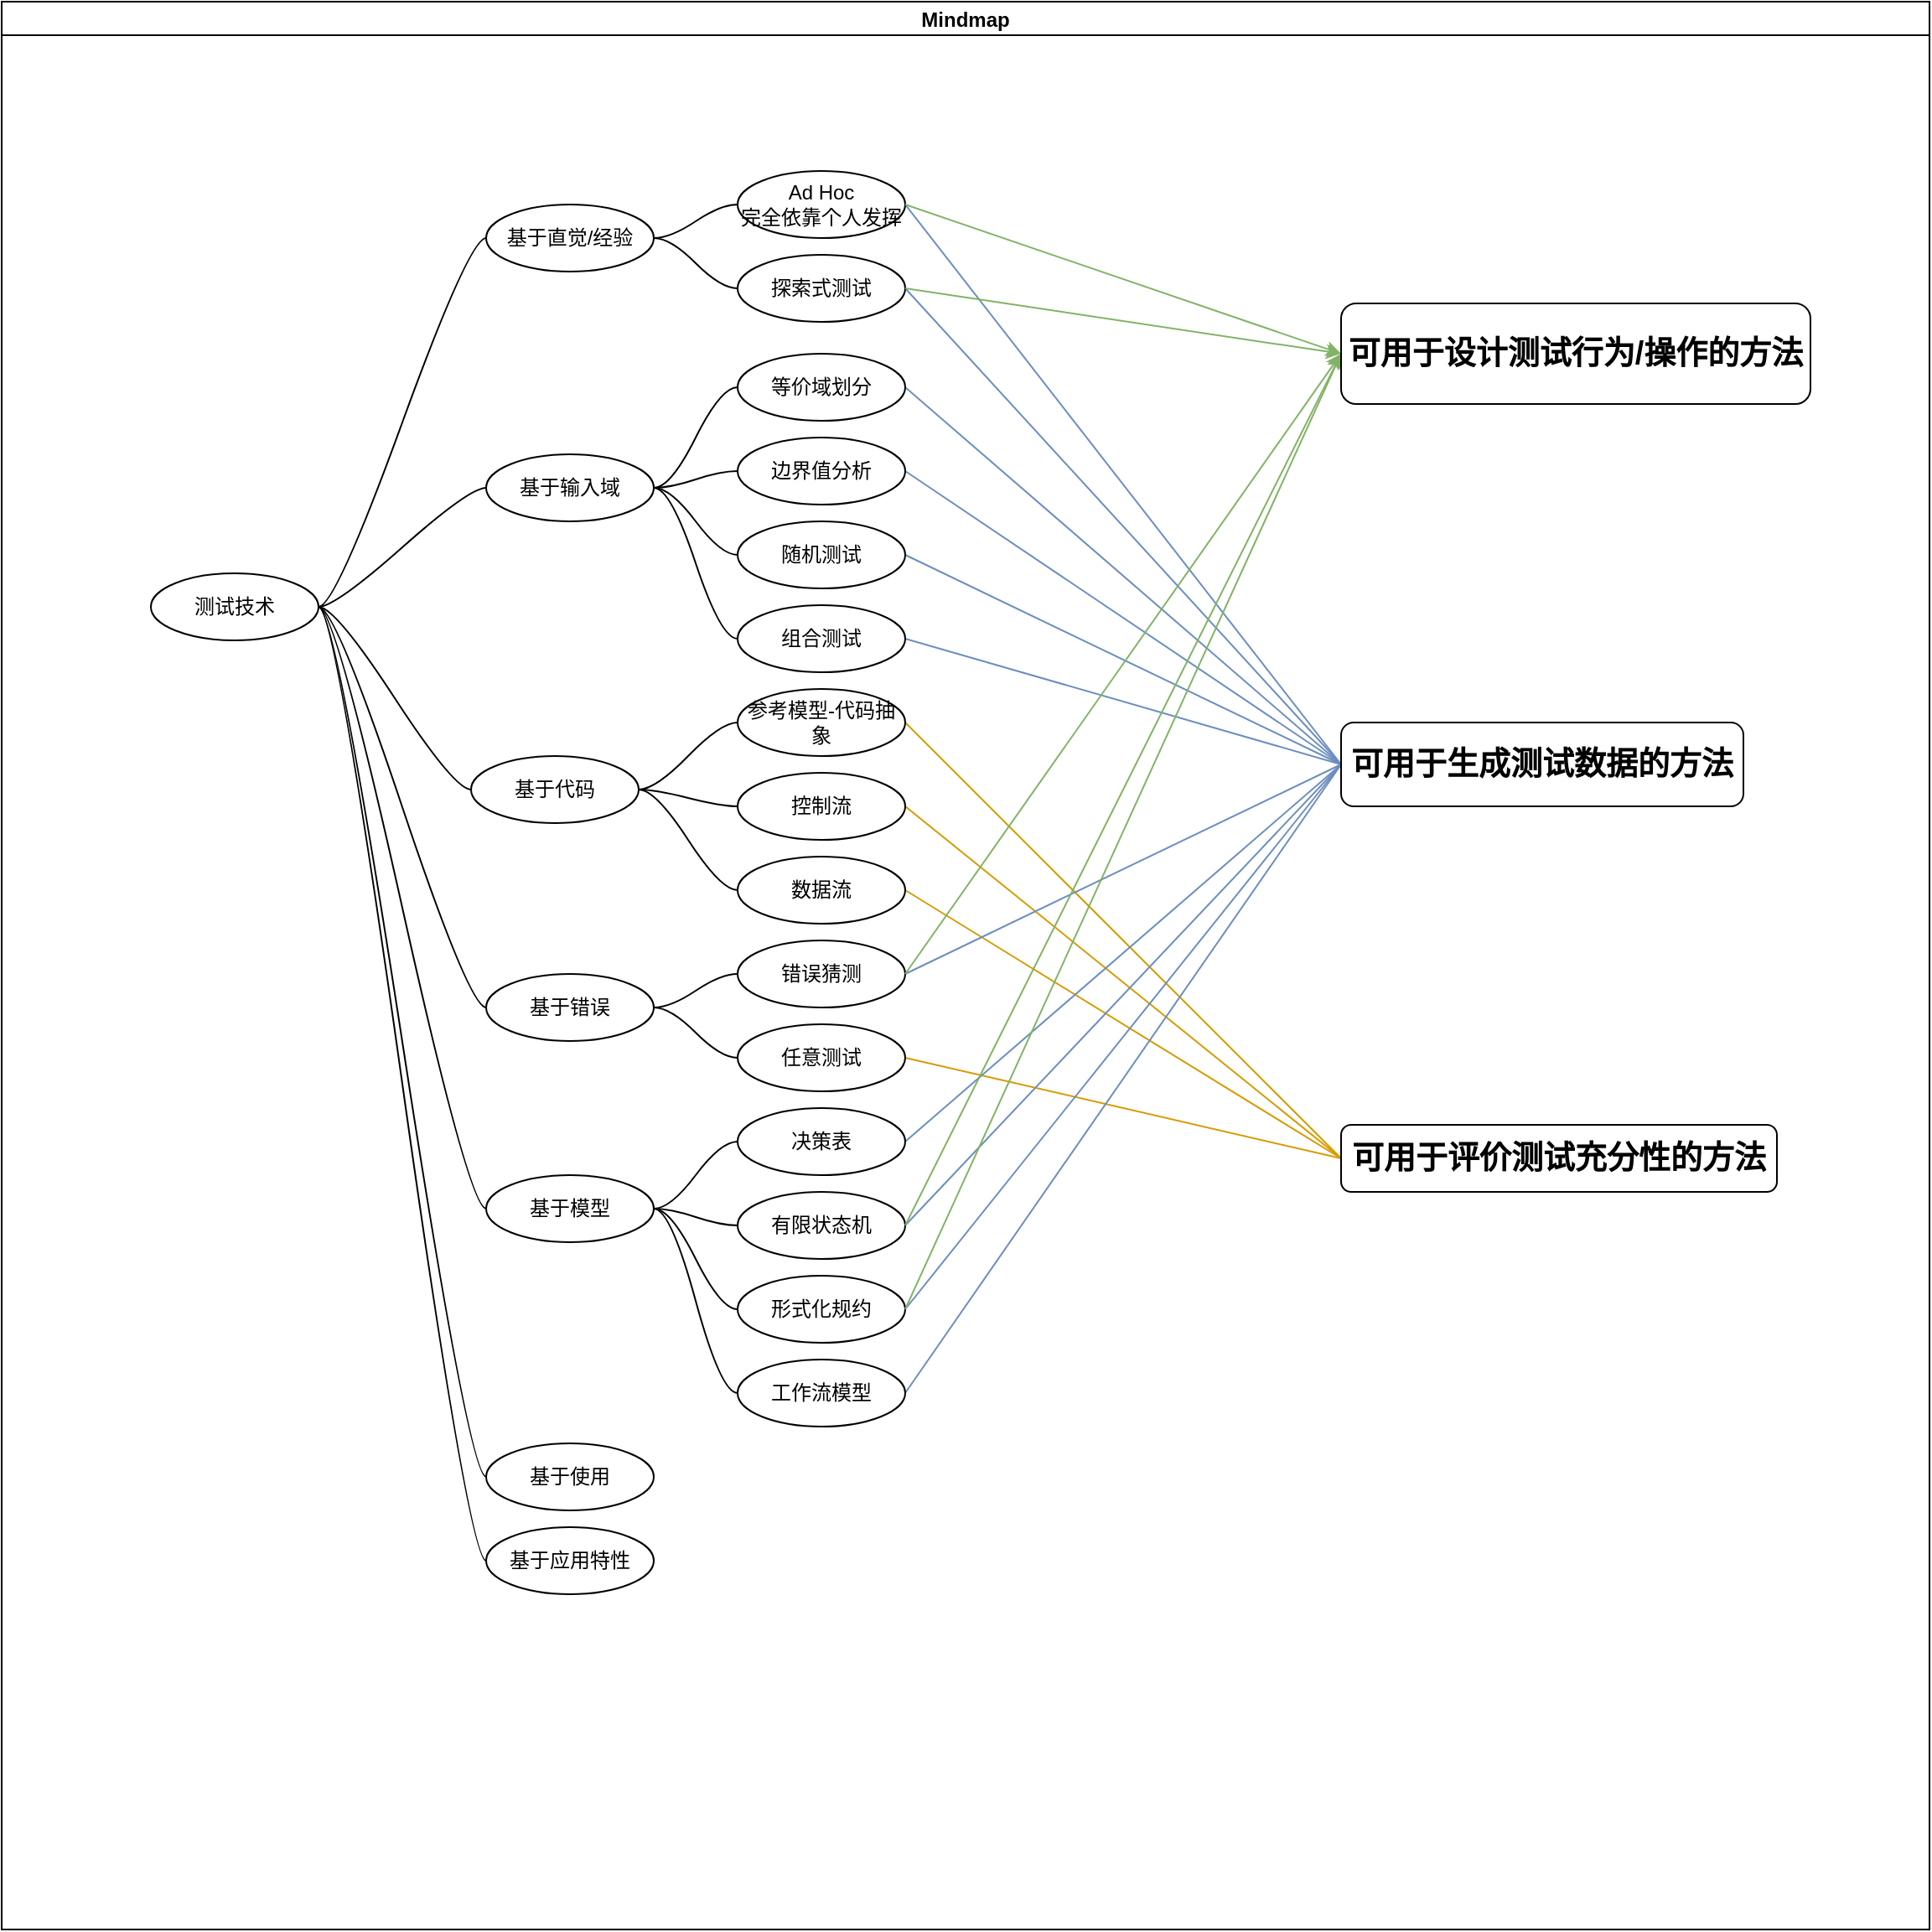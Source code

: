 <mxfile version="24.2.5" type="github">
  <diagram id="6a731a19-8d31-9384-78a2-239565b7b9f0" name="Page-1">
    <mxGraphModel dx="2603" dy="772" grid="1" gridSize="10" guides="1" tooltips="1" connect="1" arrows="1" fold="1" page="1" pageScale="1" pageWidth="1169" pageHeight="827" background="none" math="0" shadow="0">
      <root>
        <mxCell id="0" />
        <mxCell id="1" parent="0" />
        <mxCell id="wIFYtktn1aGhjq1MG3Bt-1784" value="Mindmap" style="swimlane;startSize=20;horizontal=1;containerType=tree;" vertex="1" parent="1">
          <mxGeometry x="-1159" y="30" width="1150" height="1150" as="geometry" />
        </mxCell>
        <mxCell id="wIFYtktn1aGhjq1MG3Bt-1789" value="测试技术" style="ellipse;whiteSpace=wrap;html=1;align=center;treeFolding=1;treeMoving=1;newEdgeStyle={&quot;edgeStyle&quot;:&quot;entityRelationEdgeStyle&quot;,&quot;startArrow&quot;:&quot;none&quot;,&quot;endArrow&quot;:&quot;none&quot;,&quot;segment&quot;:10,&quot;curved&quot;:1,&quot;sourcePerimeterSpacing&quot;:0,&quot;targetPerimeterSpacing&quot;:0};" vertex="1" parent="wIFYtktn1aGhjq1MG3Bt-1784">
          <mxGeometry x="89" y="341" width="100" height="40" as="geometry" />
        </mxCell>
        <mxCell id="wIFYtktn1aGhjq1MG3Bt-1794" value="" style="edgeStyle=entityRelationEdgeStyle;rounded=0;orthogonalLoop=1;jettySize=auto;html=1;startArrow=none;endArrow=none;segment=10;curved=1;sourcePerimeterSpacing=0;targetPerimeterSpacing=0;" edge="1" source="wIFYtktn1aGhjq1MG3Bt-1789" target="wIFYtktn1aGhjq1MG3Bt-1795" parent="wIFYtktn1aGhjq1MG3Bt-1784">
          <mxGeometry relative="1" as="geometry" />
        </mxCell>
        <mxCell id="wIFYtktn1aGhjq1MG3Bt-1795" value="基于直觉/经验" style="ellipse;whiteSpace=wrap;html=1;align=center;treeFolding=1;treeMoving=1;newEdgeStyle={&quot;edgeStyle&quot;:&quot;entityRelationEdgeStyle&quot;,&quot;startArrow&quot;:&quot;none&quot;,&quot;endArrow&quot;:&quot;none&quot;,&quot;segment&quot;:10,&quot;curved&quot;:1,&quot;sourcePerimeterSpacing&quot;:0,&quot;targetPerimeterSpacing&quot;:0};" vertex="1" parent="wIFYtktn1aGhjq1MG3Bt-1784">
          <mxGeometry x="289" y="121" width="100" height="40" as="geometry" />
        </mxCell>
        <mxCell id="wIFYtktn1aGhjq1MG3Bt-1796" value="" style="edgeStyle=entityRelationEdgeStyle;rounded=0;orthogonalLoop=1;jettySize=auto;html=1;startArrow=none;endArrow=none;segment=10;curved=1;sourcePerimeterSpacing=0;targetPerimeterSpacing=0;" edge="1" target="wIFYtktn1aGhjq1MG3Bt-1797" source="wIFYtktn1aGhjq1MG3Bt-1789" parent="wIFYtktn1aGhjq1MG3Bt-1784">
          <mxGeometry relative="1" as="geometry">
            <mxPoint x="-920" y="286" as="sourcePoint" />
          </mxGeometry>
        </mxCell>
        <mxCell id="wIFYtktn1aGhjq1MG3Bt-1797" value="基于输入域" style="ellipse;whiteSpace=wrap;html=1;align=center;treeFolding=1;treeMoving=1;newEdgeStyle={&quot;edgeStyle&quot;:&quot;entityRelationEdgeStyle&quot;,&quot;startArrow&quot;:&quot;none&quot;,&quot;endArrow&quot;:&quot;none&quot;,&quot;segment&quot;:10,&quot;curved&quot;:1,&quot;sourcePerimeterSpacing&quot;:0,&quot;targetPerimeterSpacing&quot;:0};" vertex="1" parent="wIFYtktn1aGhjq1MG3Bt-1784">
          <mxGeometry x="289" y="270" width="100" height="40" as="geometry" />
        </mxCell>
        <mxCell id="wIFYtktn1aGhjq1MG3Bt-1798" value="" style="edgeStyle=entityRelationEdgeStyle;rounded=0;orthogonalLoop=1;jettySize=auto;html=1;startArrow=none;endArrow=none;segment=10;curved=1;sourcePerimeterSpacing=0;targetPerimeterSpacing=0;" edge="1" target="wIFYtktn1aGhjq1MG3Bt-1799" source="wIFYtktn1aGhjq1MG3Bt-1789" parent="wIFYtktn1aGhjq1MG3Bt-1784">
          <mxGeometry relative="1" as="geometry">
            <mxPoint x="-920" y="286" as="sourcePoint" />
          </mxGeometry>
        </mxCell>
        <mxCell id="wIFYtktn1aGhjq1MG3Bt-1799" value="基于代码" style="ellipse;whiteSpace=wrap;html=1;align=center;treeFolding=1;treeMoving=1;newEdgeStyle={&quot;edgeStyle&quot;:&quot;entityRelationEdgeStyle&quot;,&quot;startArrow&quot;:&quot;none&quot;,&quot;endArrow&quot;:&quot;none&quot;,&quot;segment&quot;:10,&quot;curved&quot;:1,&quot;sourcePerimeterSpacing&quot;:0,&quot;targetPerimeterSpacing&quot;:0};" vertex="1" parent="wIFYtktn1aGhjq1MG3Bt-1784">
          <mxGeometry x="280" y="450" width="100" height="40" as="geometry" />
        </mxCell>
        <mxCell id="wIFYtktn1aGhjq1MG3Bt-1800" value="" style="edgeStyle=entityRelationEdgeStyle;rounded=0;orthogonalLoop=1;jettySize=auto;html=1;startArrow=none;endArrow=none;segment=10;curved=1;sourcePerimeterSpacing=0;targetPerimeterSpacing=0;" edge="1" target="wIFYtktn1aGhjq1MG3Bt-1801" source="wIFYtktn1aGhjq1MG3Bt-1789" parent="wIFYtktn1aGhjq1MG3Bt-1784">
          <mxGeometry relative="1" as="geometry">
            <mxPoint x="-920" y="286" as="sourcePoint" />
          </mxGeometry>
        </mxCell>
        <mxCell id="wIFYtktn1aGhjq1MG3Bt-1801" value="基于错误" style="ellipse;whiteSpace=wrap;html=1;align=center;treeFolding=1;treeMoving=1;newEdgeStyle={&quot;edgeStyle&quot;:&quot;entityRelationEdgeStyle&quot;,&quot;startArrow&quot;:&quot;none&quot;,&quot;endArrow&quot;:&quot;none&quot;,&quot;segment&quot;:10,&quot;curved&quot;:1,&quot;sourcePerimeterSpacing&quot;:0,&quot;targetPerimeterSpacing&quot;:0};" vertex="1" parent="wIFYtktn1aGhjq1MG3Bt-1784">
          <mxGeometry x="289" y="580" width="100" height="40" as="geometry" />
        </mxCell>
        <mxCell id="wIFYtktn1aGhjq1MG3Bt-1802" value="" style="edgeStyle=entityRelationEdgeStyle;rounded=0;orthogonalLoop=1;jettySize=auto;html=1;startArrow=none;endArrow=none;segment=10;curved=1;sourcePerimeterSpacing=0;targetPerimeterSpacing=0;" edge="1" target="wIFYtktn1aGhjq1MG3Bt-1803" source="wIFYtktn1aGhjq1MG3Bt-1789" parent="wIFYtktn1aGhjq1MG3Bt-1784">
          <mxGeometry relative="1" as="geometry">
            <mxPoint x="-920" y="286" as="sourcePoint" />
          </mxGeometry>
        </mxCell>
        <mxCell id="wIFYtktn1aGhjq1MG3Bt-1803" value="基于模型" style="ellipse;whiteSpace=wrap;html=1;align=center;treeFolding=1;treeMoving=1;newEdgeStyle={&quot;edgeStyle&quot;:&quot;entityRelationEdgeStyle&quot;,&quot;startArrow&quot;:&quot;none&quot;,&quot;endArrow&quot;:&quot;none&quot;,&quot;segment&quot;:10,&quot;curved&quot;:1,&quot;sourcePerimeterSpacing&quot;:0,&quot;targetPerimeterSpacing&quot;:0};" vertex="1" parent="wIFYtktn1aGhjq1MG3Bt-1784">
          <mxGeometry x="289" y="700" width="100" height="40" as="geometry" />
        </mxCell>
        <mxCell id="wIFYtktn1aGhjq1MG3Bt-1804" value="" style="edgeStyle=entityRelationEdgeStyle;rounded=0;orthogonalLoop=1;jettySize=auto;html=1;startArrow=none;endArrow=none;segment=10;curved=1;sourcePerimeterSpacing=0;targetPerimeterSpacing=0;" edge="1" target="wIFYtktn1aGhjq1MG3Bt-1805" source="wIFYtktn1aGhjq1MG3Bt-1789" parent="wIFYtktn1aGhjq1MG3Bt-1784">
          <mxGeometry relative="1" as="geometry">
            <mxPoint x="-920" y="286" as="sourcePoint" />
          </mxGeometry>
        </mxCell>
        <mxCell id="wIFYtktn1aGhjq1MG3Bt-1805" value="基于使用" style="ellipse;whiteSpace=wrap;html=1;align=center;treeFolding=1;treeMoving=1;newEdgeStyle={&quot;edgeStyle&quot;:&quot;entityRelationEdgeStyle&quot;,&quot;startArrow&quot;:&quot;none&quot;,&quot;endArrow&quot;:&quot;none&quot;,&quot;segment&quot;:10,&quot;curved&quot;:1,&quot;sourcePerimeterSpacing&quot;:0,&quot;targetPerimeterSpacing&quot;:0};" vertex="1" parent="wIFYtktn1aGhjq1MG3Bt-1784">
          <mxGeometry x="289" y="860" width="100" height="40" as="geometry" />
        </mxCell>
        <mxCell id="wIFYtktn1aGhjq1MG3Bt-1806" value="" style="edgeStyle=entityRelationEdgeStyle;rounded=0;orthogonalLoop=1;jettySize=auto;html=1;startArrow=none;endArrow=none;segment=10;curved=1;sourcePerimeterSpacing=0;targetPerimeterSpacing=0;" edge="1" target="wIFYtktn1aGhjq1MG3Bt-1807" source="wIFYtktn1aGhjq1MG3Bt-1789" parent="wIFYtktn1aGhjq1MG3Bt-1784">
          <mxGeometry relative="1" as="geometry">
            <mxPoint x="-920" y="286" as="sourcePoint" />
          </mxGeometry>
        </mxCell>
        <mxCell id="wIFYtktn1aGhjq1MG3Bt-1807" value="基于应用特性" style="ellipse;whiteSpace=wrap;html=1;align=center;treeFolding=1;treeMoving=1;newEdgeStyle={&quot;edgeStyle&quot;:&quot;entityRelationEdgeStyle&quot;,&quot;startArrow&quot;:&quot;none&quot;,&quot;endArrow&quot;:&quot;none&quot;,&quot;segment&quot;:10,&quot;curved&quot;:1,&quot;sourcePerimeterSpacing&quot;:0,&quot;targetPerimeterSpacing&quot;:0};" vertex="1" parent="wIFYtktn1aGhjq1MG3Bt-1784">
          <mxGeometry x="289" y="910" width="100" height="40" as="geometry" />
        </mxCell>
        <mxCell id="wIFYtktn1aGhjq1MG3Bt-1810" value="" style="edgeStyle=entityRelationEdgeStyle;rounded=0;orthogonalLoop=1;jettySize=auto;html=1;startArrow=none;endArrow=none;segment=10;curved=1;sourcePerimeterSpacing=0;targetPerimeterSpacing=0;" edge="1" target="wIFYtktn1aGhjq1MG3Bt-1811" source="wIFYtktn1aGhjq1MG3Bt-1795" parent="wIFYtktn1aGhjq1MG3Bt-1784">
          <mxGeometry relative="1" as="geometry">
            <mxPoint x="-970" y="380" as="sourcePoint" />
          </mxGeometry>
        </mxCell>
        <mxCell id="wIFYtktn1aGhjq1MG3Bt-1854" style="rounded=0;orthogonalLoop=1;jettySize=auto;html=1;startArrow=none;endArrow=none;segment=10;sourcePerimeterSpacing=0;targetPerimeterSpacing=0;exitX=1;exitY=0.5;exitDx=0;exitDy=0;entryX=0;entryY=0.5;entryDx=0;entryDy=0;fillColor=#dae8fc;strokeColor=#6c8ebf;" edge="1" parent="wIFYtktn1aGhjq1MG3Bt-1784" source="wIFYtktn1aGhjq1MG3Bt-1811" target="wIFYtktn1aGhjq1MG3Bt-1852">
          <mxGeometry relative="1" as="geometry" />
        </mxCell>
        <mxCell id="wIFYtktn1aGhjq1MG3Bt-1811" value="Ad Hoc&lt;div&gt;完全依靠个人发挥&lt;/div&gt;" style="ellipse;whiteSpace=wrap;html=1;align=center;treeFolding=1;treeMoving=1;newEdgeStyle={&quot;edgeStyle&quot;:&quot;entityRelationEdgeStyle&quot;,&quot;startArrow&quot;:&quot;none&quot;,&quot;endArrow&quot;:&quot;none&quot;,&quot;segment&quot;:10,&quot;curved&quot;:1,&quot;sourcePerimeterSpacing&quot;:0,&quot;targetPerimeterSpacing&quot;:0};" vertex="1" parent="wIFYtktn1aGhjq1MG3Bt-1784">
          <mxGeometry x="439" y="101" width="100" height="40" as="geometry" />
        </mxCell>
        <mxCell id="wIFYtktn1aGhjq1MG3Bt-1812" value="" style="edgeStyle=entityRelationEdgeStyle;rounded=0;orthogonalLoop=1;jettySize=auto;html=1;startArrow=none;endArrow=none;segment=10;curved=1;sourcePerimeterSpacing=0;targetPerimeterSpacing=0;" edge="1" target="wIFYtktn1aGhjq1MG3Bt-1813" source="wIFYtktn1aGhjq1MG3Bt-1795" parent="wIFYtktn1aGhjq1MG3Bt-1784">
          <mxGeometry relative="1" as="geometry">
            <mxPoint x="-779" y="249" as="sourcePoint" />
          </mxGeometry>
        </mxCell>
        <mxCell id="wIFYtktn1aGhjq1MG3Bt-1855" style="rounded=0;orthogonalLoop=1;jettySize=auto;html=1;startArrow=none;endArrow=none;segment=10;sourcePerimeterSpacing=0;targetPerimeterSpacing=0;exitX=1;exitY=0.5;exitDx=0;exitDy=0;entryX=0;entryY=0.5;entryDx=0;entryDy=0;fillColor=#dae8fc;strokeColor=#6c8ebf;" edge="1" parent="wIFYtktn1aGhjq1MG3Bt-1784" source="wIFYtktn1aGhjq1MG3Bt-1813" target="wIFYtktn1aGhjq1MG3Bt-1852">
          <mxGeometry relative="1" as="geometry" />
        </mxCell>
        <mxCell id="wIFYtktn1aGhjq1MG3Bt-1813" value="探索式测试" style="ellipse;whiteSpace=wrap;html=1;align=center;treeFolding=1;treeMoving=1;newEdgeStyle={&quot;edgeStyle&quot;:&quot;entityRelationEdgeStyle&quot;,&quot;startArrow&quot;:&quot;none&quot;,&quot;endArrow&quot;:&quot;none&quot;,&quot;segment&quot;:10,&quot;curved&quot;:1,&quot;sourcePerimeterSpacing&quot;:0,&quot;targetPerimeterSpacing&quot;:0};" vertex="1" parent="wIFYtktn1aGhjq1MG3Bt-1784">
          <mxGeometry x="439" y="151" width="100" height="40" as="geometry" />
        </mxCell>
        <mxCell id="wIFYtktn1aGhjq1MG3Bt-1814" value="" style="edgeStyle=entityRelationEdgeStyle;rounded=0;orthogonalLoop=1;jettySize=auto;html=1;startArrow=none;endArrow=none;segment=10;curved=1;sourcePerimeterSpacing=0;targetPerimeterSpacing=0;" edge="1" target="wIFYtktn1aGhjq1MG3Bt-1815" source="wIFYtktn1aGhjq1MG3Bt-1797" parent="wIFYtktn1aGhjq1MG3Bt-1784">
          <mxGeometry relative="1" as="geometry">
            <mxPoint x="-970" y="341" as="sourcePoint" />
          </mxGeometry>
        </mxCell>
        <mxCell id="wIFYtktn1aGhjq1MG3Bt-1856" style="rounded=0;orthogonalLoop=1;jettySize=auto;html=1;startArrow=none;endArrow=none;segment=10;sourcePerimeterSpacing=0;targetPerimeterSpacing=0;exitX=1;exitY=0.5;exitDx=0;exitDy=0;entryX=0;entryY=0.5;entryDx=0;entryDy=0;fillColor=#dae8fc;strokeColor=#6c8ebf;" edge="1" parent="wIFYtktn1aGhjq1MG3Bt-1784" source="wIFYtktn1aGhjq1MG3Bt-1815" target="wIFYtktn1aGhjq1MG3Bt-1852">
          <mxGeometry relative="1" as="geometry" />
        </mxCell>
        <mxCell id="wIFYtktn1aGhjq1MG3Bt-1815" value="等价域划分" style="ellipse;whiteSpace=wrap;html=1;align=center;treeFolding=1;treeMoving=1;newEdgeStyle={&quot;edgeStyle&quot;:&quot;entityRelationEdgeStyle&quot;,&quot;startArrow&quot;:&quot;none&quot;,&quot;endArrow&quot;:&quot;none&quot;,&quot;segment&quot;:10,&quot;curved&quot;:1,&quot;sourcePerimeterSpacing&quot;:0,&quot;targetPerimeterSpacing&quot;:0};" vertex="1" parent="wIFYtktn1aGhjq1MG3Bt-1784">
          <mxGeometry x="439" y="210" width="100" height="40" as="geometry" />
        </mxCell>
        <mxCell id="wIFYtktn1aGhjq1MG3Bt-1816" value="" style="edgeStyle=entityRelationEdgeStyle;rounded=0;orthogonalLoop=1;jettySize=auto;html=1;startArrow=none;endArrow=none;segment=10;curved=1;sourcePerimeterSpacing=0;targetPerimeterSpacing=0;" edge="1" target="wIFYtktn1aGhjq1MG3Bt-1817" source="wIFYtktn1aGhjq1MG3Bt-1797" parent="wIFYtktn1aGhjq1MG3Bt-1784">
          <mxGeometry relative="1" as="geometry">
            <mxPoint x="-770" y="220" as="sourcePoint" />
          </mxGeometry>
        </mxCell>
        <mxCell id="wIFYtktn1aGhjq1MG3Bt-1857" style="rounded=0;orthogonalLoop=1;jettySize=auto;html=1;startArrow=none;endArrow=none;segment=10;sourcePerimeterSpacing=0;targetPerimeterSpacing=0;exitX=1;exitY=0.5;exitDx=0;exitDy=0;entryX=0;entryY=0.5;entryDx=0;entryDy=0;fillColor=#dae8fc;strokeColor=#6c8ebf;" edge="1" parent="wIFYtktn1aGhjq1MG3Bt-1784" source="wIFYtktn1aGhjq1MG3Bt-1817" target="wIFYtktn1aGhjq1MG3Bt-1852">
          <mxGeometry relative="1" as="geometry" />
        </mxCell>
        <mxCell id="wIFYtktn1aGhjq1MG3Bt-1817" value="边界值分析" style="ellipse;whiteSpace=wrap;html=1;align=center;treeFolding=1;treeMoving=1;newEdgeStyle={&quot;edgeStyle&quot;:&quot;entityRelationEdgeStyle&quot;,&quot;startArrow&quot;:&quot;none&quot;,&quot;endArrow&quot;:&quot;none&quot;,&quot;segment&quot;:10,&quot;curved&quot;:1,&quot;sourcePerimeterSpacing&quot;:0,&quot;targetPerimeterSpacing&quot;:0};" vertex="1" parent="wIFYtktn1aGhjq1MG3Bt-1784">
          <mxGeometry x="439" y="260" width="100" height="40" as="geometry" />
        </mxCell>
        <mxCell id="wIFYtktn1aGhjq1MG3Bt-1818" value="" style="edgeStyle=entityRelationEdgeStyle;rounded=0;orthogonalLoop=1;jettySize=auto;html=1;startArrow=none;endArrow=none;segment=10;curved=1;sourcePerimeterSpacing=0;targetPerimeterSpacing=0;" edge="1" target="wIFYtktn1aGhjq1MG3Bt-1819" source="wIFYtktn1aGhjq1MG3Bt-1797" parent="wIFYtktn1aGhjq1MG3Bt-1784">
          <mxGeometry relative="1" as="geometry">
            <mxPoint x="-770" y="220" as="sourcePoint" />
          </mxGeometry>
        </mxCell>
        <mxCell id="wIFYtktn1aGhjq1MG3Bt-1859" style="rounded=0;orthogonalLoop=1;jettySize=auto;html=1;startArrow=none;endArrow=none;segment=10;sourcePerimeterSpacing=0;targetPerimeterSpacing=0;exitX=1;exitY=0.5;exitDx=0;exitDy=0;entryX=0;entryY=0.5;entryDx=0;entryDy=0;fillColor=#dae8fc;strokeColor=#6c8ebf;" edge="1" parent="wIFYtktn1aGhjq1MG3Bt-1784" source="wIFYtktn1aGhjq1MG3Bt-1819" target="wIFYtktn1aGhjq1MG3Bt-1852">
          <mxGeometry relative="1" as="geometry" />
        </mxCell>
        <mxCell id="wIFYtktn1aGhjq1MG3Bt-1819" value="组合测试" style="ellipse;whiteSpace=wrap;html=1;align=center;treeFolding=1;treeMoving=1;newEdgeStyle={&quot;edgeStyle&quot;:&quot;entityRelationEdgeStyle&quot;,&quot;startArrow&quot;:&quot;none&quot;,&quot;endArrow&quot;:&quot;none&quot;,&quot;segment&quot;:10,&quot;curved&quot;:1,&quot;sourcePerimeterSpacing&quot;:0,&quot;targetPerimeterSpacing&quot;:0};" vertex="1" parent="wIFYtktn1aGhjq1MG3Bt-1784">
          <mxGeometry x="439" y="360" width="100" height="40" as="geometry" />
        </mxCell>
        <mxCell id="wIFYtktn1aGhjq1MG3Bt-1820" value="" style="edgeStyle=entityRelationEdgeStyle;rounded=0;orthogonalLoop=1;jettySize=auto;html=1;startArrow=none;endArrow=none;segment=10;curved=1;sourcePerimeterSpacing=0;targetPerimeterSpacing=0;" edge="1" target="wIFYtktn1aGhjq1MG3Bt-1821" source="wIFYtktn1aGhjq1MG3Bt-1797" parent="wIFYtktn1aGhjq1MG3Bt-1784">
          <mxGeometry relative="1" as="geometry">
            <mxPoint x="-770" y="220" as="sourcePoint" />
          </mxGeometry>
        </mxCell>
        <mxCell id="wIFYtktn1aGhjq1MG3Bt-1858" style="rounded=0;orthogonalLoop=1;jettySize=auto;html=1;startArrow=none;endArrow=none;segment=10;sourcePerimeterSpacing=0;targetPerimeterSpacing=0;exitX=1;exitY=0.5;exitDx=0;exitDy=0;entryX=0;entryY=0.5;entryDx=0;entryDy=0;fillColor=#dae8fc;strokeColor=#6c8ebf;" edge="1" parent="wIFYtktn1aGhjq1MG3Bt-1784" source="wIFYtktn1aGhjq1MG3Bt-1821" target="wIFYtktn1aGhjq1MG3Bt-1852">
          <mxGeometry relative="1" as="geometry">
            <mxPoint x="799" y="360" as="targetPoint" />
          </mxGeometry>
        </mxCell>
        <mxCell id="wIFYtktn1aGhjq1MG3Bt-1821" value="随机测试" style="ellipse;whiteSpace=wrap;html=1;align=center;treeFolding=1;treeMoving=1;newEdgeStyle={&quot;edgeStyle&quot;:&quot;entityRelationEdgeStyle&quot;,&quot;startArrow&quot;:&quot;none&quot;,&quot;endArrow&quot;:&quot;none&quot;,&quot;segment&quot;:10,&quot;curved&quot;:1,&quot;sourcePerimeterSpacing&quot;:0,&quot;targetPerimeterSpacing&quot;:0};" vertex="1" parent="wIFYtktn1aGhjq1MG3Bt-1784">
          <mxGeometry x="439" y="310" width="100" height="40" as="geometry" />
        </mxCell>
        <mxCell id="wIFYtktn1aGhjq1MG3Bt-1823" value="" style="edgeStyle=entityRelationEdgeStyle;rounded=0;orthogonalLoop=1;jettySize=auto;html=1;startArrow=none;endArrow=none;segment=10;curved=1;sourcePerimeterSpacing=0;targetPerimeterSpacing=0;" edge="1" target="wIFYtktn1aGhjq1MG3Bt-1824" source="wIFYtktn1aGhjq1MG3Bt-1799" parent="wIFYtktn1aGhjq1MG3Bt-1784">
          <mxGeometry relative="1" as="geometry">
            <mxPoint x="-970" y="331" as="sourcePoint" />
          </mxGeometry>
        </mxCell>
        <mxCell id="wIFYtktn1aGhjq1MG3Bt-1866" style="rounded=0;orthogonalLoop=1;jettySize=auto;html=1;startArrow=none;endArrow=none;segment=10;sourcePerimeterSpacing=0;targetPerimeterSpacing=0;exitX=1;exitY=0.5;exitDx=0;exitDy=0;entryX=0;entryY=0.5;entryDx=0;entryDy=0;fillColor=#ffe6cc;strokeColor=#d79b00;" edge="1" parent="wIFYtktn1aGhjq1MG3Bt-1784" source="wIFYtktn1aGhjq1MG3Bt-1824" target="wIFYtktn1aGhjq1MG3Bt-1865">
          <mxGeometry relative="1" as="geometry" />
        </mxCell>
        <mxCell id="wIFYtktn1aGhjq1MG3Bt-1824" value="参考模型-代码抽象" style="ellipse;whiteSpace=wrap;html=1;align=center;treeFolding=1;treeMoving=1;newEdgeStyle={&quot;edgeStyle&quot;:&quot;entityRelationEdgeStyle&quot;,&quot;startArrow&quot;:&quot;none&quot;,&quot;endArrow&quot;:&quot;none&quot;,&quot;segment&quot;:10,&quot;curved&quot;:1,&quot;sourcePerimeterSpacing&quot;:0,&quot;targetPerimeterSpacing&quot;:0};" vertex="1" parent="wIFYtktn1aGhjq1MG3Bt-1784">
          <mxGeometry x="439" y="410" width="100" height="40" as="geometry" />
        </mxCell>
        <mxCell id="wIFYtktn1aGhjq1MG3Bt-1825" value="" style="edgeStyle=entityRelationEdgeStyle;rounded=0;orthogonalLoop=1;jettySize=auto;html=1;startArrow=none;endArrow=none;segment=10;curved=1;sourcePerimeterSpacing=0;targetPerimeterSpacing=0;" edge="1" target="wIFYtktn1aGhjq1MG3Bt-1826" source="wIFYtktn1aGhjq1MG3Bt-1799" parent="wIFYtktn1aGhjq1MG3Bt-1784">
          <mxGeometry relative="1" as="geometry">
            <mxPoint x="-779" y="450" as="sourcePoint" />
          </mxGeometry>
        </mxCell>
        <mxCell id="wIFYtktn1aGhjq1MG3Bt-1867" style="rounded=0;orthogonalLoop=1;jettySize=auto;html=1;startArrow=none;endArrow=none;segment=10;sourcePerimeterSpacing=0;targetPerimeterSpacing=0;exitX=1;exitY=0.5;exitDx=0;exitDy=0;fillColor=#ffe6cc;strokeColor=#d79b00;" edge="1" parent="wIFYtktn1aGhjq1MG3Bt-1784" source="wIFYtktn1aGhjq1MG3Bt-1826">
          <mxGeometry relative="1" as="geometry">
            <mxPoint x="799" y="690" as="targetPoint" />
          </mxGeometry>
        </mxCell>
        <mxCell id="wIFYtktn1aGhjq1MG3Bt-1826" value="控制流" style="ellipse;whiteSpace=wrap;html=1;align=center;treeFolding=1;treeMoving=1;newEdgeStyle={&quot;edgeStyle&quot;:&quot;entityRelationEdgeStyle&quot;,&quot;startArrow&quot;:&quot;none&quot;,&quot;endArrow&quot;:&quot;none&quot;,&quot;segment&quot;:10,&quot;curved&quot;:1,&quot;sourcePerimeterSpacing&quot;:0,&quot;targetPerimeterSpacing&quot;:0};" vertex="1" parent="wIFYtktn1aGhjq1MG3Bt-1784">
          <mxGeometry x="439" y="460" width="100" height="40" as="geometry" />
        </mxCell>
        <mxCell id="wIFYtktn1aGhjq1MG3Bt-1827" value="" style="edgeStyle=entityRelationEdgeStyle;rounded=0;orthogonalLoop=1;jettySize=auto;html=1;startArrow=none;endArrow=none;segment=10;curved=1;sourcePerimeterSpacing=0;targetPerimeterSpacing=0;" edge="1" target="wIFYtktn1aGhjq1MG3Bt-1828" source="wIFYtktn1aGhjq1MG3Bt-1799" parent="wIFYtktn1aGhjq1MG3Bt-1784">
          <mxGeometry relative="1" as="geometry">
            <mxPoint x="-779" y="450" as="sourcePoint" />
          </mxGeometry>
        </mxCell>
        <mxCell id="wIFYtktn1aGhjq1MG3Bt-1868" style="rounded=0;orthogonalLoop=1;jettySize=auto;html=1;startArrow=none;endArrow=none;segment=10;sourcePerimeterSpacing=0;targetPerimeterSpacing=0;exitX=1;exitY=0.5;exitDx=0;exitDy=0;fillColor=#ffe6cc;strokeColor=#d79b00;" edge="1" parent="wIFYtktn1aGhjq1MG3Bt-1784" source="wIFYtktn1aGhjq1MG3Bt-1828">
          <mxGeometry relative="1" as="geometry">
            <mxPoint x="799" y="690" as="targetPoint" />
          </mxGeometry>
        </mxCell>
        <mxCell id="wIFYtktn1aGhjq1MG3Bt-1828" value="数据流" style="ellipse;whiteSpace=wrap;html=1;align=center;treeFolding=1;treeMoving=1;newEdgeStyle={&quot;edgeStyle&quot;:&quot;entityRelationEdgeStyle&quot;,&quot;startArrow&quot;:&quot;none&quot;,&quot;endArrow&quot;:&quot;none&quot;,&quot;segment&quot;:10,&quot;curved&quot;:1,&quot;sourcePerimeterSpacing&quot;:0,&quot;targetPerimeterSpacing&quot;:0};" vertex="1" parent="wIFYtktn1aGhjq1MG3Bt-1784">
          <mxGeometry x="439" y="510" width="100" height="40" as="geometry" />
        </mxCell>
        <mxCell id="wIFYtktn1aGhjq1MG3Bt-1829" value="" style="edgeStyle=entityRelationEdgeStyle;rounded=0;orthogonalLoop=1;jettySize=auto;html=1;startArrow=none;endArrow=none;segment=10;curved=1;sourcePerimeterSpacing=0;targetPerimeterSpacing=0;" edge="1" target="wIFYtktn1aGhjq1MG3Bt-1830" source="wIFYtktn1aGhjq1MG3Bt-1801" parent="wIFYtktn1aGhjq1MG3Bt-1784">
          <mxGeometry relative="1" as="geometry">
            <mxPoint x="-970" y="341" as="sourcePoint" />
          </mxGeometry>
        </mxCell>
        <mxCell id="wIFYtktn1aGhjq1MG3Bt-1860" style="rounded=0;orthogonalLoop=1;jettySize=auto;html=1;startArrow=none;endArrow=none;segment=10;sourcePerimeterSpacing=0;targetPerimeterSpacing=0;exitX=1;exitY=0.5;exitDx=0;exitDy=0;entryX=0;entryY=0.5;entryDx=0;entryDy=0;fillColor=#dae8fc;strokeColor=#6c8ebf;" edge="1" parent="wIFYtktn1aGhjq1MG3Bt-1784" source="wIFYtktn1aGhjq1MG3Bt-1830" target="wIFYtktn1aGhjq1MG3Bt-1852">
          <mxGeometry relative="1" as="geometry">
            <mxPoint x="799" y="360" as="targetPoint" />
          </mxGeometry>
        </mxCell>
        <mxCell id="wIFYtktn1aGhjq1MG3Bt-1830" value="错误猜测" style="ellipse;whiteSpace=wrap;html=1;align=center;treeFolding=1;treeMoving=1;newEdgeStyle={&quot;edgeStyle&quot;:&quot;entityRelationEdgeStyle&quot;,&quot;startArrow&quot;:&quot;none&quot;,&quot;endArrow&quot;:&quot;none&quot;,&quot;segment&quot;:10,&quot;curved&quot;:1,&quot;sourcePerimeterSpacing&quot;:0,&quot;targetPerimeterSpacing&quot;:0};" vertex="1" parent="wIFYtktn1aGhjq1MG3Bt-1784">
          <mxGeometry x="439" y="560" width="100" height="40" as="geometry" />
        </mxCell>
        <mxCell id="wIFYtktn1aGhjq1MG3Bt-1831" value="" style="edgeStyle=entityRelationEdgeStyle;rounded=0;orthogonalLoop=1;jettySize=auto;html=1;startArrow=none;endArrow=none;segment=10;curved=1;sourcePerimeterSpacing=0;targetPerimeterSpacing=0;" edge="1" target="wIFYtktn1aGhjq1MG3Bt-1832" source="wIFYtktn1aGhjq1MG3Bt-1801" parent="wIFYtktn1aGhjq1MG3Bt-1784">
          <mxGeometry relative="1" as="geometry">
            <mxPoint x="-779" y="590" as="sourcePoint" />
          </mxGeometry>
        </mxCell>
        <mxCell id="wIFYtktn1aGhjq1MG3Bt-1869" style="rounded=0;orthogonalLoop=1;jettySize=auto;html=1;startArrow=none;endArrow=none;segment=10;sourcePerimeterSpacing=0;targetPerimeterSpacing=0;exitX=1;exitY=0.5;exitDx=0;exitDy=0;fillColor=#ffe6cc;strokeColor=#d79b00;" edge="1" parent="wIFYtktn1aGhjq1MG3Bt-1784" source="wIFYtktn1aGhjq1MG3Bt-1832">
          <mxGeometry relative="1" as="geometry">
            <mxPoint x="799" y="690" as="targetPoint" />
          </mxGeometry>
        </mxCell>
        <mxCell id="wIFYtktn1aGhjq1MG3Bt-1832" value="任意测试" style="ellipse;whiteSpace=wrap;html=1;align=center;treeFolding=1;treeMoving=1;newEdgeStyle={&quot;edgeStyle&quot;:&quot;entityRelationEdgeStyle&quot;,&quot;startArrow&quot;:&quot;none&quot;,&quot;endArrow&quot;:&quot;none&quot;,&quot;segment&quot;:10,&quot;curved&quot;:1,&quot;sourcePerimeterSpacing&quot;:0,&quot;targetPerimeterSpacing&quot;:0};" vertex="1" parent="wIFYtktn1aGhjq1MG3Bt-1784">
          <mxGeometry x="439" y="610" width="100" height="40" as="geometry" />
        </mxCell>
        <mxCell id="wIFYtktn1aGhjq1MG3Bt-1833" value="" style="edgeStyle=entityRelationEdgeStyle;rounded=0;orthogonalLoop=1;jettySize=auto;html=1;startArrow=none;endArrow=none;segment=10;curved=1;sourcePerimeterSpacing=0;targetPerimeterSpacing=0;" edge="1" target="wIFYtktn1aGhjq1MG3Bt-1834" source="wIFYtktn1aGhjq1MG3Bt-1803" parent="wIFYtktn1aGhjq1MG3Bt-1784">
          <mxGeometry relative="1" as="geometry">
            <mxPoint x="-970" y="341" as="sourcePoint" />
          </mxGeometry>
        </mxCell>
        <mxCell id="wIFYtktn1aGhjq1MG3Bt-1861" style="rounded=0;orthogonalLoop=1;jettySize=auto;html=1;startArrow=none;endArrow=none;segment=10;sourcePerimeterSpacing=0;targetPerimeterSpacing=0;exitX=1;exitY=0.5;exitDx=0;exitDy=0;entryX=0;entryY=0.5;entryDx=0;entryDy=0;fillColor=#dae8fc;strokeColor=#6c8ebf;" edge="1" parent="wIFYtktn1aGhjq1MG3Bt-1784" source="wIFYtktn1aGhjq1MG3Bt-1834" target="wIFYtktn1aGhjq1MG3Bt-1852">
          <mxGeometry relative="1" as="geometry" />
        </mxCell>
        <mxCell id="wIFYtktn1aGhjq1MG3Bt-1834" value="决策表" style="ellipse;whiteSpace=wrap;html=1;align=center;treeFolding=1;treeMoving=1;newEdgeStyle={&quot;edgeStyle&quot;:&quot;entityRelationEdgeStyle&quot;,&quot;startArrow&quot;:&quot;none&quot;,&quot;endArrow&quot;:&quot;none&quot;,&quot;segment&quot;:10,&quot;curved&quot;:1,&quot;sourcePerimeterSpacing&quot;:0,&quot;targetPerimeterSpacing&quot;:0};" vertex="1" parent="wIFYtktn1aGhjq1MG3Bt-1784">
          <mxGeometry x="439" y="660" width="100" height="40" as="geometry" />
        </mxCell>
        <mxCell id="wIFYtktn1aGhjq1MG3Bt-1835" value="" style="edgeStyle=entityRelationEdgeStyle;rounded=0;orthogonalLoop=1;jettySize=auto;html=1;startArrow=none;endArrow=none;segment=10;curved=1;sourcePerimeterSpacing=0;targetPerimeterSpacing=0;" edge="1" target="wIFYtktn1aGhjq1MG3Bt-1836" source="wIFYtktn1aGhjq1MG3Bt-1803" parent="wIFYtktn1aGhjq1MG3Bt-1784">
          <mxGeometry relative="1" as="geometry">
            <mxPoint x="-770" y="700" as="sourcePoint" />
          </mxGeometry>
        </mxCell>
        <mxCell id="wIFYtktn1aGhjq1MG3Bt-1864" style="rounded=0;orthogonalLoop=1;jettySize=auto;html=1;startArrow=none;endArrow=none;segment=10;sourcePerimeterSpacing=0;targetPerimeterSpacing=0;exitX=1;exitY=0.5;exitDx=0;exitDy=0;entryX=0;entryY=0.5;entryDx=0;entryDy=0;fillColor=#dae8fc;strokeColor=#6c8ebf;" edge="1" parent="wIFYtktn1aGhjq1MG3Bt-1784" source="wIFYtktn1aGhjq1MG3Bt-1836" target="wIFYtktn1aGhjq1MG3Bt-1852">
          <mxGeometry relative="1" as="geometry" />
        </mxCell>
        <mxCell id="wIFYtktn1aGhjq1MG3Bt-1836" value="工作流模型" style="ellipse;whiteSpace=wrap;html=1;align=center;treeFolding=1;treeMoving=1;newEdgeStyle={&quot;edgeStyle&quot;:&quot;entityRelationEdgeStyle&quot;,&quot;startArrow&quot;:&quot;none&quot;,&quot;endArrow&quot;:&quot;none&quot;,&quot;segment&quot;:10,&quot;curved&quot;:1,&quot;sourcePerimeterSpacing&quot;:0,&quot;targetPerimeterSpacing&quot;:0};" vertex="1" parent="wIFYtktn1aGhjq1MG3Bt-1784">
          <mxGeometry x="439" y="810" width="100" height="40" as="geometry" />
        </mxCell>
        <mxCell id="wIFYtktn1aGhjq1MG3Bt-1837" value="" style="edgeStyle=entityRelationEdgeStyle;rounded=0;orthogonalLoop=1;jettySize=auto;html=1;startArrow=none;endArrow=none;segment=10;curved=1;sourcePerimeterSpacing=0;targetPerimeterSpacing=0;" edge="1" target="wIFYtktn1aGhjq1MG3Bt-1838" source="wIFYtktn1aGhjq1MG3Bt-1803" parent="wIFYtktn1aGhjq1MG3Bt-1784">
          <mxGeometry relative="1" as="geometry">
            <mxPoint x="-770" y="700" as="sourcePoint" />
          </mxGeometry>
        </mxCell>
        <mxCell id="wIFYtktn1aGhjq1MG3Bt-1863" style="rounded=0;orthogonalLoop=1;jettySize=auto;html=1;startArrow=none;endArrow=none;segment=10;sourcePerimeterSpacing=0;targetPerimeterSpacing=0;exitX=1;exitY=0.5;exitDx=0;exitDy=0;entryX=0;entryY=0.5;entryDx=0;entryDy=0;fillColor=#dae8fc;strokeColor=#6c8ebf;" edge="1" parent="wIFYtktn1aGhjq1MG3Bt-1784" source="wIFYtktn1aGhjq1MG3Bt-1838" target="wIFYtktn1aGhjq1MG3Bt-1852">
          <mxGeometry relative="1" as="geometry">
            <mxPoint x="799" y="360" as="targetPoint" />
          </mxGeometry>
        </mxCell>
        <mxCell id="wIFYtktn1aGhjq1MG3Bt-1838" value="形式化规约" style="ellipse;whiteSpace=wrap;html=1;align=center;treeFolding=1;treeMoving=1;newEdgeStyle={&quot;edgeStyle&quot;:&quot;entityRelationEdgeStyle&quot;,&quot;startArrow&quot;:&quot;none&quot;,&quot;endArrow&quot;:&quot;none&quot;,&quot;segment&quot;:10,&quot;curved&quot;:1,&quot;sourcePerimeterSpacing&quot;:0,&quot;targetPerimeterSpacing&quot;:0};" vertex="1" parent="wIFYtktn1aGhjq1MG3Bt-1784">
          <mxGeometry x="439" y="760" width="100" height="40" as="geometry" />
        </mxCell>
        <mxCell id="wIFYtktn1aGhjq1MG3Bt-1839" value="" style="edgeStyle=entityRelationEdgeStyle;rounded=0;orthogonalLoop=1;jettySize=auto;html=1;startArrow=none;endArrow=none;segment=10;curved=1;sourcePerimeterSpacing=0;targetPerimeterSpacing=0;" edge="1" target="wIFYtktn1aGhjq1MG3Bt-1840" source="wIFYtktn1aGhjq1MG3Bt-1803" parent="wIFYtktn1aGhjq1MG3Bt-1784">
          <mxGeometry relative="1" as="geometry">
            <mxPoint x="-770" y="700" as="sourcePoint" />
          </mxGeometry>
        </mxCell>
        <mxCell id="wIFYtktn1aGhjq1MG3Bt-1862" style="rounded=0;orthogonalLoop=1;jettySize=auto;html=1;startArrow=none;endArrow=none;segment=10;sourcePerimeterSpacing=0;targetPerimeterSpacing=0;exitX=1;exitY=0.5;exitDx=0;exitDy=0;entryX=0;entryY=0.5;entryDx=0;entryDy=0;fillColor=#dae8fc;strokeColor=#6c8ebf;" edge="1" parent="wIFYtktn1aGhjq1MG3Bt-1784" source="wIFYtktn1aGhjq1MG3Bt-1840" target="wIFYtktn1aGhjq1MG3Bt-1852">
          <mxGeometry relative="1" as="geometry" />
        </mxCell>
        <mxCell id="wIFYtktn1aGhjq1MG3Bt-1840" value="有限状态机" style="ellipse;whiteSpace=wrap;html=1;align=center;treeFolding=1;treeMoving=1;newEdgeStyle={&quot;edgeStyle&quot;:&quot;entityRelationEdgeStyle&quot;,&quot;startArrow&quot;:&quot;none&quot;,&quot;endArrow&quot;:&quot;none&quot;,&quot;segment&quot;:10,&quot;curved&quot;:1,&quot;sourcePerimeterSpacing&quot;:0,&quot;targetPerimeterSpacing&quot;:0};" vertex="1" parent="wIFYtktn1aGhjq1MG3Bt-1784">
          <mxGeometry x="439" y="710" width="100" height="40" as="geometry" />
        </mxCell>
        <mxCell id="wIFYtktn1aGhjq1MG3Bt-1843" value="" style="orthogonalLoop=1;jettySize=auto;html=1;rounded=0;exitX=1;exitY=0.5;exitDx=0;exitDy=0;entryX=0;entryY=0.5;entryDx=0;entryDy=0;fillColor=#d5e8d4;strokeColor=#82b366;" edge="1" parent="wIFYtktn1aGhjq1MG3Bt-1784" source="wIFYtktn1aGhjq1MG3Bt-1811" target="wIFYtktn1aGhjq1MG3Bt-1853">
          <mxGeometry width="100" relative="1" as="geometry">
            <mxPoint x="559" y="140" as="sourcePoint" />
            <mxPoint x="749" y="160" as="targetPoint" />
          </mxGeometry>
        </mxCell>
        <mxCell id="wIFYtktn1aGhjq1MG3Bt-1844" value="" style="orthogonalLoop=1;jettySize=auto;html=1;rounded=0;exitX=1;exitY=0.5;exitDx=0;exitDy=0;entryX=0;entryY=0.5;entryDx=0;entryDy=0;fillColor=#d5e8d4;strokeColor=#82b366;" edge="1" parent="wIFYtktn1aGhjq1MG3Bt-1784" source="wIFYtktn1aGhjq1MG3Bt-1813" target="wIFYtktn1aGhjq1MG3Bt-1853">
          <mxGeometry width="100" relative="1" as="geometry">
            <mxPoint x="529" y="190" as="sourcePoint" />
            <mxPoint x="749" y="270" as="targetPoint" />
          </mxGeometry>
        </mxCell>
        <mxCell id="wIFYtktn1aGhjq1MG3Bt-1847" value="" style="orthogonalLoop=1;jettySize=auto;html=1;rounded=0;exitX=1;exitY=0.5;exitDx=0;exitDy=0;entryX=0;entryY=0.5;entryDx=0;entryDy=0;fillColor=#d5e8d4;strokeColor=#82b366;" edge="1" parent="wIFYtktn1aGhjq1MG3Bt-1784" source="wIFYtktn1aGhjq1MG3Bt-1830" target="wIFYtktn1aGhjq1MG3Bt-1853">
          <mxGeometry width="100" relative="1" as="geometry">
            <mxPoint x="609" y="410" as="sourcePoint" />
            <mxPoint x="769" y="200" as="targetPoint" />
          </mxGeometry>
        </mxCell>
        <mxCell id="wIFYtktn1aGhjq1MG3Bt-1849" value="" style="orthogonalLoop=1;jettySize=auto;html=1;rounded=0;exitX=1;exitY=0.5;exitDx=0;exitDy=0;entryX=0;entryY=0.5;entryDx=0;entryDy=0;fillColor=#d5e8d4;strokeColor=#82b366;" edge="1" parent="wIFYtktn1aGhjq1MG3Bt-1784" source="wIFYtktn1aGhjq1MG3Bt-1840" target="wIFYtktn1aGhjq1MG3Bt-1853">
          <mxGeometry width="100" relative="1" as="geometry">
            <mxPoint x="599" y="670" as="sourcePoint" />
            <mxPoint x="769" y="180" as="targetPoint" />
          </mxGeometry>
        </mxCell>
        <mxCell id="wIFYtktn1aGhjq1MG3Bt-1850" value="" style="orthogonalLoop=1;jettySize=auto;html=1;rounded=0;exitX=1;exitY=0.5;exitDx=0;exitDy=0;entryX=0;entryY=0.5;entryDx=0;entryDy=0;fillColor=#d5e8d4;strokeColor=#82b366;" edge="1" parent="wIFYtktn1aGhjq1MG3Bt-1784" source="wIFYtktn1aGhjq1MG3Bt-1838" target="wIFYtktn1aGhjq1MG3Bt-1853">
          <mxGeometry width="100" relative="1" as="geometry">
            <mxPoint x="519" y="760" as="sourcePoint" />
            <mxPoint x="769" y="180" as="targetPoint" />
          </mxGeometry>
        </mxCell>
        <mxCell id="wIFYtktn1aGhjq1MG3Bt-1853" value="&lt;span style=&quot;font-size: 19px; font-weight: 700; text-wrap: nowrap;&quot;&gt;可用于设计测试行为/操作的方法&lt;/span&gt;" style="rounded=1;whiteSpace=wrap;html=1;" vertex="1" parent="wIFYtktn1aGhjq1MG3Bt-1784">
          <mxGeometry x="799" y="180" width="280" height="60" as="geometry" />
        </mxCell>
        <mxCell id="wIFYtktn1aGhjq1MG3Bt-1852" value="&lt;span style=&quot;font-size: 19px; font-weight: 700; text-wrap: nowrap;&quot;&gt;可用于生成测试数据的方法&lt;/span&gt;" style="rounded=1;whiteSpace=wrap;html=1;" vertex="1" parent="wIFYtktn1aGhjq1MG3Bt-1784">
          <mxGeometry x="799" y="430" width="240" height="50" as="geometry" />
        </mxCell>
        <mxCell id="wIFYtktn1aGhjq1MG3Bt-1865" value="可用于评价测试充分性的方法" style="rounded=1;whiteSpace=wrap;html=1;fontSize=19;fontStyle=1" vertex="1" parent="wIFYtktn1aGhjq1MG3Bt-1784">
          <mxGeometry x="799" y="670" width="260" height="40" as="geometry" />
        </mxCell>
      </root>
    </mxGraphModel>
  </diagram>
</mxfile>
